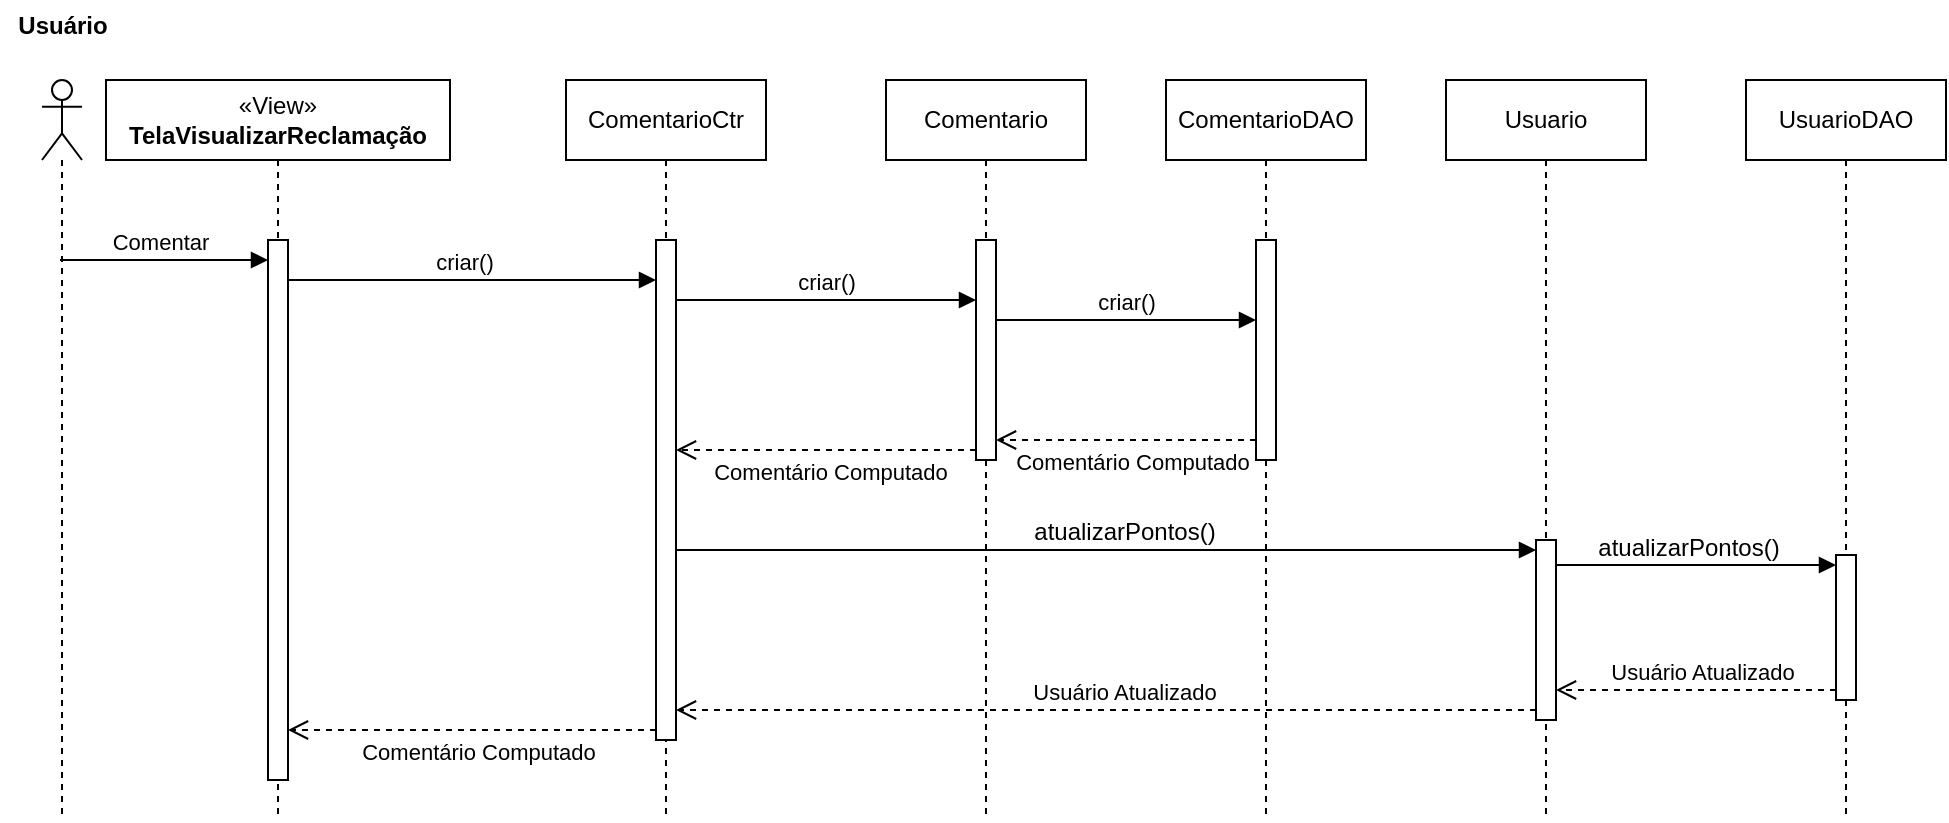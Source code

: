 <mxfile version="24.7.17">
  <diagram name="Page-1" id="2YBvvXClWsGukQMizWep">
    <mxGraphModel dx="2750" dy="522" grid="1" gridSize="10" guides="1" tooltips="1" connect="1" arrows="1" fold="1" page="1" pageScale="1" pageWidth="850" pageHeight="1100" math="0" shadow="0">
      <root>
        <mxCell id="0" />
        <mxCell id="1" parent="0" />
        <mxCell id="WZ7tPgA7MvwI6T68DqG5-1" value="" style="shape=umlLifeline;perimeter=lifelinePerimeter;whiteSpace=wrap;html=1;container=1;dropTarget=0;collapsible=0;recursiveResize=0;outlineConnect=0;portConstraint=eastwest;newEdgeStyle={&quot;curved&quot;:0,&quot;rounded&quot;:0};participant=umlActor;" parent="1" vertex="1">
          <mxGeometry x="-1669" y="130" width="20" height="370" as="geometry" />
        </mxCell>
        <mxCell id="WZ7tPgA7MvwI6T68DqG5-2" value="«View»&lt;br&gt;&lt;b&gt;TelaVisualizarReclamação&lt;/b&gt;" style="shape=umlLifeline;perimeter=lifelinePerimeter;whiteSpace=wrap;html=1;container=1;dropTarget=0;collapsible=0;recursiveResize=0;outlineConnect=0;portConstraint=eastwest;newEdgeStyle={&quot;curved&quot;:0,&quot;rounded&quot;:0};" parent="1" vertex="1">
          <mxGeometry x="-1637" y="130" width="172" height="370" as="geometry" />
        </mxCell>
        <mxCell id="WZ7tPgA7MvwI6T68DqG5-3" value="" style="html=1;points=[[0,0,0,0,5],[0,1,0,0,-5],[1,0,0,0,5],[1,1,0,0,-5]];perimeter=orthogonalPerimeter;outlineConnect=0;targetShapes=umlLifeline;portConstraint=eastwest;newEdgeStyle={&quot;curved&quot;:0,&quot;rounded&quot;:0};" parent="WZ7tPgA7MvwI6T68DqG5-2" vertex="1">
          <mxGeometry x="81" y="80" width="10" height="270" as="geometry" />
        </mxCell>
        <mxCell id="WZ7tPgA7MvwI6T68DqG5-4" value="&lt;span style=&quot;text-wrap: nowrap;&quot;&gt;Comentario&lt;/span&gt;" style="shape=umlLifeline;perimeter=lifelinePerimeter;whiteSpace=wrap;html=1;container=1;dropTarget=0;collapsible=0;recursiveResize=0;outlineConnect=0;portConstraint=eastwest;newEdgeStyle={&quot;curved&quot;:0,&quot;rounded&quot;:0};" parent="1" vertex="1">
          <mxGeometry x="-1247" y="130" width="100" height="370" as="geometry" />
        </mxCell>
        <mxCell id="WZ7tPgA7MvwI6T68DqG5-5" value="" style="html=1;points=[[0,0,0,0,5],[0,1,0,0,-5],[1,0,0,0,5],[1,1,0,0,-5]];perimeter=orthogonalPerimeter;outlineConnect=0;targetShapes=umlLifeline;portConstraint=eastwest;newEdgeStyle={&quot;curved&quot;:0,&quot;rounded&quot;:0};" parent="WZ7tPgA7MvwI6T68DqG5-4" vertex="1">
          <mxGeometry x="45" y="80" width="10" height="110" as="geometry" />
        </mxCell>
        <mxCell id="WZ7tPgA7MvwI6T68DqG5-6" value="&lt;span style=&quot;text-wrap: nowrap;&quot;&gt;ComentarioCtr&lt;/span&gt;" style="shape=umlLifeline;perimeter=lifelinePerimeter;whiteSpace=wrap;html=1;container=1;dropTarget=0;collapsible=0;recursiveResize=0;outlineConnect=0;portConstraint=eastwest;newEdgeStyle={&quot;curved&quot;:0,&quot;rounded&quot;:0};" parent="1" vertex="1">
          <mxGeometry x="-1407" y="130" width="100" height="370" as="geometry" />
        </mxCell>
        <mxCell id="WZ7tPgA7MvwI6T68DqG5-7" value="" style="html=1;points=[[0,0,0,0,5],[0,1,0,0,-5],[1,0,0,0,5],[1,1,0,0,-5]];perimeter=orthogonalPerimeter;outlineConnect=0;targetShapes=umlLifeline;portConstraint=eastwest;newEdgeStyle={&quot;curved&quot;:0,&quot;rounded&quot;:0};" parent="WZ7tPgA7MvwI6T68DqG5-6" vertex="1">
          <mxGeometry x="45" y="80" width="10" height="250" as="geometry" />
        </mxCell>
        <mxCell id="WZ7tPgA7MvwI6T68DqG5-9" value="&lt;div style=&quot;text-align: left;&quot;&gt;criar()&lt;/div&gt;" style="html=1;verticalAlign=bottom;endArrow=block;curved=0;rounded=0;" parent="1" edge="1">
          <mxGeometry x="-0.044" relative="1" as="geometry">
            <mxPoint x="-1546" y="230" as="sourcePoint" />
            <mxPoint as="offset" />
            <mxPoint x="-1362" y="230" as="targetPoint" />
          </mxGeometry>
        </mxCell>
        <mxCell id="WZ7tPgA7MvwI6T68DqG5-10" value="&lt;div style=&quot;text-align: left;&quot;&gt;criar()&lt;br&gt;&lt;/div&gt;" style="html=1;verticalAlign=bottom;endArrow=block;curved=0;rounded=0;" parent="1" edge="1">
          <mxGeometry relative="1" as="geometry">
            <mxPoint x="-1352" y="240" as="sourcePoint" />
            <mxPoint as="offset" />
            <mxPoint x="-1202" y="240" as="targetPoint" />
          </mxGeometry>
        </mxCell>
        <mxCell id="WZ7tPgA7MvwI6T68DqG5-11" value="Comentário Computado" style="html=1;verticalAlign=bottom;endArrow=open;dashed=1;endSize=8;curved=0;rounded=0;exitX=0;exitY=1;exitDx=0;exitDy=-5;exitPerimeter=0;" parent="1" source="WZ7tPgA7MvwI6T68DqG5-5" target="WZ7tPgA7MvwI6T68DqG5-7" edge="1">
          <mxGeometry x="-0.029" y="20" relative="1" as="geometry">
            <mxPoint x="-1282" y="310" as="targetPoint" />
            <mxPoint x="-1207" y="315" as="sourcePoint" />
            <mxPoint as="offset" />
          </mxGeometry>
        </mxCell>
        <mxCell id="WZ7tPgA7MvwI6T68DqG5-12" value="Usuário" style="text;align=center;fontStyle=1;verticalAlign=middle;spacingLeft=3;spacingRight=3;strokeColor=none;rotatable=0;points=[[0,0.5],[1,0.5]];portConstraint=eastwest;html=1;" parent="1" vertex="1">
          <mxGeometry x="-1690" y="90" width="62" height="26" as="geometry" />
        </mxCell>
        <mxCell id="WZ7tPgA7MvwI6T68DqG5-13" value="&lt;span style=&quot;font-family: Helvetica; font-size: 12px; font-style: normal; font-variant-ligatures: normal; font-variant-caps: normal; font-weight: 400; letter-spacing: normal; orphans: 2; text-align: center; text-indent: 0px; text-transform: none; widows: 2; word-spacing: 0px; -webkit-text-stroke-width: 0px; white-space: nowrap; text-decoration-thickness: initial; text-decoration-style: initial; text-decoration-color: initial; float: none; display: inline !important;&quot;&gt;ComentarioDAO&lt;/span&gt;" style="shape=umlLifeline;perimeter=lifelinePerimeter;whiteSpace=wrap;html=1;container=1;dropTarget=0;collapsible=0;recursiveResize=0;outlineConnect=0;portConstraint=eastwest;newEdgeStyle={&quot;curved&quot;:0,&quot;rounded&quot;:0};" parent="1" vertex="1">
          <mxGeometry x="-1107" y="130" width="100" height="370" as="geometry" />
        </mxCell>
        <mxCell id="WZ7tPgA7MvwI6T68DqG5-14" value="" style="html=1;points=[[0,0,0,0,5],[0,1,0,0,-5],[1,0,0,0,5],[1,1,0,0,-5]];perimeter=orthogonalPerimeter;outlineConnect=0;targetShapes=umlLifeline;portConstraint=eastwest;newEdgeStyle={&quot;curved&quot;:0,&quot;rounded&quot;:0};" parent="WZ7tPgA7MvwI6T68DqG5-13" vertex="1">
          <mxGeometry x="45" y="80" width="10" height="110" as="geometry" />
        </mxCell>
        <mxCell id="WZ7tPgA7MvwI6T68DqG5-15" value="&lt;div style=&quot;text-align: left;&quot;&gt;criar()&lt;br&gt;&lt;/div&gt;" style="html=1;verticalAlign=bottom;endArrow=block;curved=0;rounded=0;" parent="1" edge="1">
          <mxGeometry relative="1" as="geometry">
            <mxPoint x="-1192" y="250" as="sourcePoint" />
            <mxPoint as="offset" />
            <mxPoint x="-1062" y="250" as="targetPoint" />
          </mxGeometry>
        </mxCell>
        <mxCell id="WZ7tPgA7MvwI6T68DqG5-16" value="&lt;span style=&quot;font-family: Helvetica; font-size: 12px; font-style: normal; font-variant-ligatures: normal; font-variant-caps: normal; font-weight: 400; letter-spacing: normal; orphans: 2; text-align: center; text-indent: 0px; text-transform: none; widows: 2; word-spacing: 0px; -webkit-text-stroke-width: 0px; white-space: nowrap; text-decoration-thickness: initial; text-decoration-style: initial; text-decoration-color: initial; float: none; display: inline !important;&quot;&gt;Usuario&lt;/span&gt;" style="shape=umlLifeline;perimeter=lifelinePerimeter;whiteSpace=wrap;html=1;container=1;dropTarget=0;collapsible=0;recursiveResize=0;outlineConnect=0;portConstraint=eastwest;newEdgeStyle={&quot;curved&quot;:0,&quot;rounded&quot;:0};" parent="1" vertex="1">
          <mxGeometry x="-967" y="130" width="100" height="370" as="geometry" />
        </mxCell>
        <mxCell id="WZ7tPgA7MvwI6T68DqG5-17" value="" style="html=1;points=[[0,0,0,0,5],[0,1,0,0,-5],[1,0,0,0,5],[1,1,0,0,-5]];perimeter=orthogonalPerimeter;outlineConnect=0;targetShapes=umlLifeline;portConstraint=eastwest;newEdgeStyle={&quot;curved&quot;:0,&quot;rounded&quot;:0};" parent="WZ7tPgA7MvwI6T68DqG5-16" vertex="1">
          <mxGeometry x="45" y="230" width="10" height="90" as="geometry" />
        </mxCell>
        <mxCell id="WZ7tPgA7MvwI6T68DqG5-18" value="&lt;span style=&quot;text-wrap: nowrap;&quot;&gt;Usuario&lt;/span&gt;DAO" style="shape=umlLifeline;perimeter=lifelinePerimeter;whiteSpace=wrap;html=1;container=1;dropTarget=0;collapsible=0;recursiveResize=0;outlineConnect=0;portConstraint=eastwest;newEdgeStyle={&quot;curved&quot;:0,&quot;rounded&quot;:0};" parent="1" vertex="1">
          <mxGeometry x="-817" y="130" width="100" height="370" as="geometry" />
        </mxCell>
        <mxCell id="WZ7tPgA7MvwI6T68DqG5-19" value="" style="html=1;points=[[0,0,0,0,5],[0,1,0,0,-5],[1,0,0,0,5],[1,1,0,0,-5]];perimeter=orthogonalPerimeter;outlineConnect=0;targetShapes=umlLifeline;portConstraint=eastwest;newEdgeStyle={&quot;curved&quot;:0,&quot;rounded&quot;:0};" parent="WZ7tPgA7MvwI6T68DqG5-18" vertex="1">
          <mxGeometry x="45" y="237.5" width="10" height="72.5" as="geometry" />
        </mxCell>
        <mxCell id="WZ7tPgA7MvwI6T68DqG5-20" value="&lt;span style=&quot;font-size: 12px; text-align: left;&quot;&gt;atualizarPontos()&lt;/span&gt;" style="html=1;verticalAlign=bottom;endArrow=block;curved=0;rounded=0;entryX=0;entryY=0;entryDx=0;entryDy=5;entryPerimeter=0;" parent="1" target="WZ7tPgA7MvwI6T68DqG5-17" edge="1">
          <mxGeometry x="0.042" relative="1" as="geometry">
            <mxPoint x="-1352" y="365.0" as="sourcePoint" />
            <mxPoint as="offset" />
            <mxPoint x="-947" y="430" as="targetPoint" />
            <Array as="points" />
          </mxGeometry>
        </mxCell>
        <mxCell id="WZ7tPgA7MvwI6T68DqG5-21" value="&lt;span style=&quot;font-size: 12px; text-align: left;&quot;&gt;atualizarPontos()&lt;/span&gt;" style="html=1;verticalAlign=bottom;endArrow=block;curved=0;rounded=0;entryX=0;entryY=0;entryDx=0;entryDy=5;" parent="1" source="WZ7tPgA7MvwI6T68DqG5-17" target="WZ7tPgA7MvwI6T68DqG5-19" edge="1">
          <mxGeometry x="-0.06" relative="1" as="geometry">
            <mxPoint x="-801" y="395" as="sourcePoint" />
            <mxPoint as="offset" />
          </mxGeometry>
        </mxCell>
        <mxCell id="WZ7tPgA7MvwI6T68DqG5-22" value="Usuário Atualizado" style="html=1;verticalAlign=bottom;endArrow=open;dashed=1;endSize=8;curved=0;rounded=0;exitX=0;exitY=1;exitDx=0;exitDy=-5;exitPerimeter=0;" parent="1" source="WZ7tPgA7MvwI6T68DqG5-17" edge="1">
          <mxGeometry x="-0.042" relative="1" as="geometry">
            <mxPoint x="-1352" y="445.0" as="targetPoint" />
            <mxPoint as="offset" />
            <mxPoint x="-922" y="475" as="sourcePoint" />
          </mxGeometry>
        </mxCell>
        <mxCell id="WZ7tPgA7MvwI6T68DqG5-23" value="Usuário Atualizado" style="html=1;verticalAlign=bottom;endArrow=open;dashed=1;endSize=8;curved=0;rounded=0;exitX=0;exitY=1;exitDx=0;exitDy=-5;exitPerimeter=0;" parent="1" source="WZ7tPgA7MvwI6T68DqG5-19" target="WZ7tPgA7MvwI6T68DqG5-17" edge="1">
          <mxGeometry x="-0.044" relative="1" as="geometry">
            <mxPoint x="-987" y="527" as="targetPoint" />
            <mxPoint as="offset" />
            <mxPoint x="-747" y="527" as="sourcePoint" />
          </mxGeometry>
        </mxCell>
        <mxCell id="WZ7tPgA7MvwI6T68DqG5-24" value="Comentário Computado" style="html=1;verticalAlign=bottom;endArrow=open;dashed=1;endSize=8;curved=0;rounded=0;" parent="1" edge="1">
          <mxGeometry x="-0.035" y="20" relative="1" as="geometry">
            <mxPoint x="-1192" y="310" as="targetPoint" />
            <mxPoint x="-1062" y="310" as="sourcePoint" />
            <mxPoint as="offset" />
          </mxGeometry>
        </mxCell>
        <mxCell id="WZ7tPgA7MvwI6T68DqG5-25" value="Comentário Computado" style="html=1;verticalAlign=bottom;endArrow=open;dashed=1;endSize=8;curved=0;rounded=0;exitX=0;exitY=1;exitDx=0;exitDy=-5;exitPerimeter=0;" parent="1" source="WZ7tPgA7MvwI6T68DqG5-7" target="WZ7tPgA7MvwI6T68DqG5-3" edge="1">
          <mxGeometry x="-0.033" y="20" relative="1" as="geometry">
            <mxPoint x="-1517" y="325" as="targetPoint" />
            <mxPoint x="-1367" y="325" as="sourcePoint" />
            <mxPoint as="offset" />
          </mxGeometry>
        </mxCell>
        <mxCell id="WZ7tPgA7MvwI6T68DqG5-28" value="&lt;div style=&quot;text-align: left;&quot;&gt;Comentar&lt;/div&gt;" style="html=1;verticalAlign=bottom;endArrow=block;curved=0;rounded=0;" parent="1" target="WZ7tPgA7MvwI6T68DqG5-3" edge="1">
          <mxGeometry x="-0.044" relative="1" as="geometry">
            <mxPoint x="-1660" y="220" as="sourcePoint" />
            <mxPoint as="offset" />
            <mxPoint x="-1476" y="220" as="targetPoint" />
          </mxGeometry>
        </mxCell>
      </root>
    </mxGraphModel>
  </diagram>
</mxfile>
